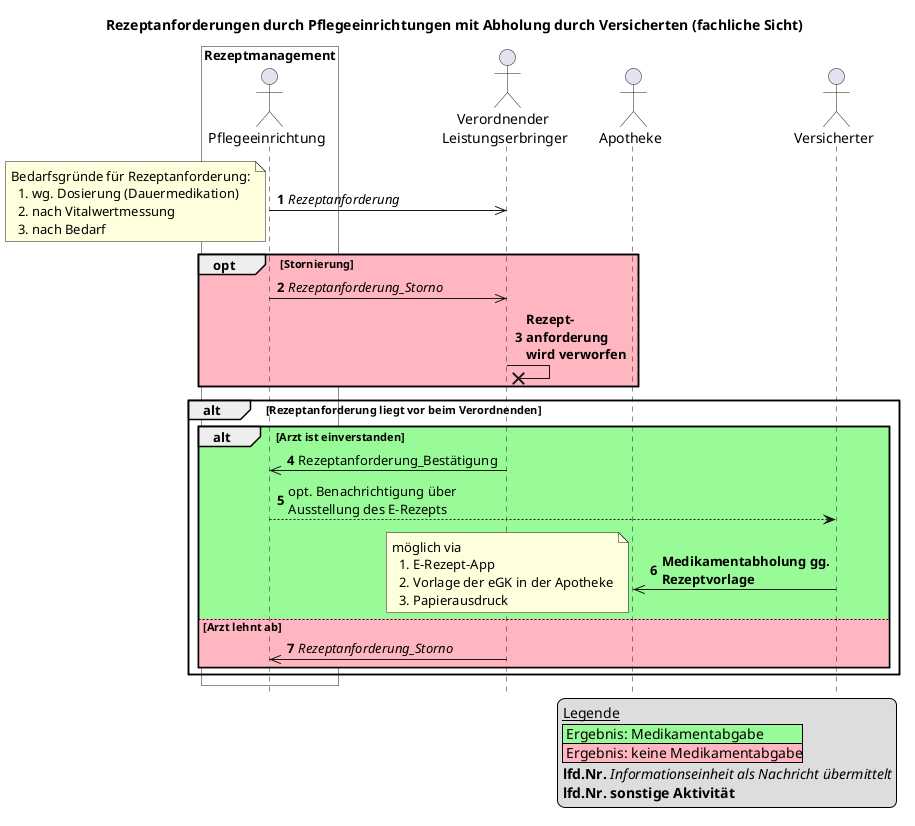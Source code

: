 @startuml


skinparam maxMessageSize 200

box "Rezeptmanagement" #White
    actor "Pflegeeinrichtung" as Pflegeeinrichtung
end box
actor "Verordnender \nLeistungserbringer" as Arztpraxis
actor Apotheke
actor Versicherter

title Rezeptanforderungen durch Pflegeeinrichtungen mit Abholung durch Versicherten (fachliche Sicht)
hide footbox
autonumber

legend bottom right
    __Legende__
    |<#PaleGreen> Ergebnis: Medikamentabgabe|
    |<#LightPink> Ergebnis: keine Medikamentabgabe|
    **lfd.Nr.** //Informationseinheit als Nachricht übermittelt//
    **lfd.Nr.** **sonstige Aktivität**
endlegend

Pflegeeinrichtung ->> Arztpraxis: //Rezeptanforderung//
note left
    Bedarfsgründe für Rezeptanforderung:
      1. wg. Dosierung (Dauermedikation)
      2. nach Vitalwertmessung
      3. nach Bedarf
end note

opt #LightPink Stornierung
    Pflegeeinrichtung ->> Arztpraxis: //Rezeptanforderung_Storno//
    Arztpraxis ->x Arztpraxis: **Rezept-**\n**anforderung** \n**wird verworfen**
end


alt Rezeptanforderung liegt vor beim Verordnenden
    alt #PaleGreen Arzt ist einverstanden 
        Arztpraxis ->> Pflegeeinrichtung: Rezeptanforderung_Bestätigung
        Pflegeeinrichtung --> Versicherter: opt. Benachrichtigung über Ausstellung des E-Rezepts
        Versicherter ->> Apotheke: **Medikamentabholung gg. Rezeptvorlage**
        note left
            möglich via
              1. E-Rezept-App
              2. Vorlage der eGK in der Apotheke
              3. Papierausdruck
        end note
    else #LightPink Arzt lehnt ab
        Arztpraxis ->> Pflegeeinrichtung: //Rezeptanforderung_Storno//
    end
end

@enduml